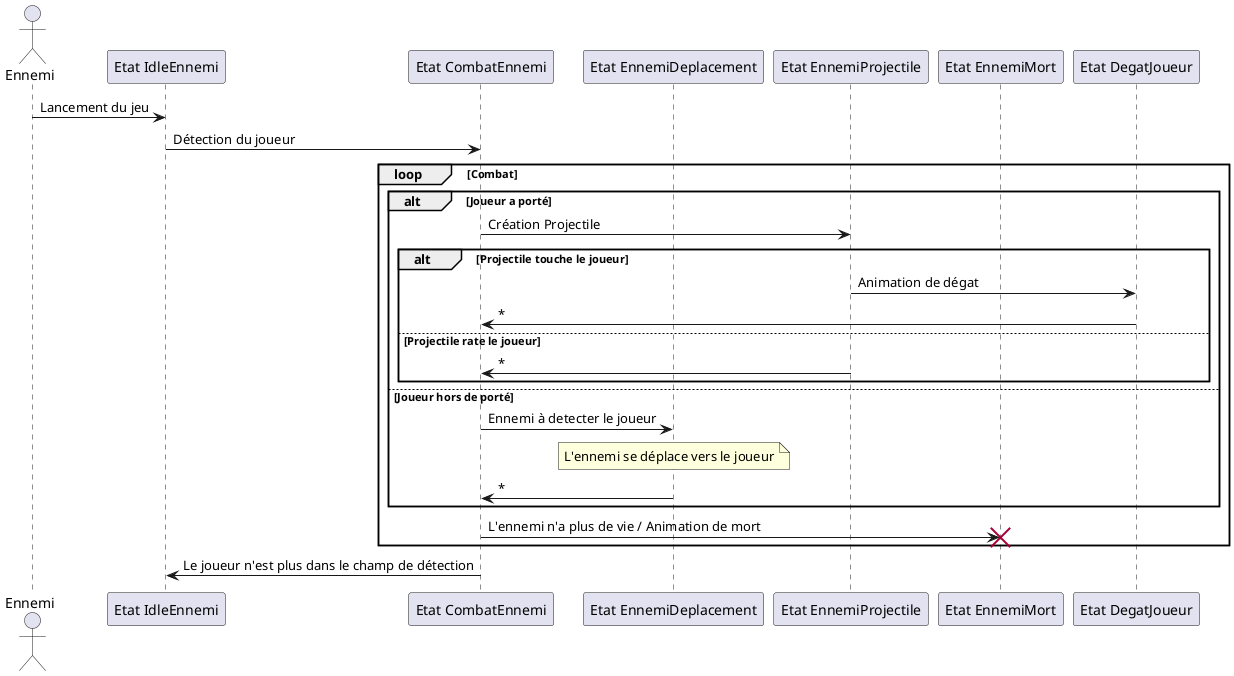@startuml Sequence_CombatEnnemi

/'Version simplifiée du diagramme de séquence de combat de l'ennemi'/

actor Ennemi

participant "Etat IdleEnnemi" as EtatIdleEnnemi
participant "Etat CombatEnnemi" as EtatCombatEnnemi
participant "Etat EnnemiDeplacement" as EtatEnnemiDeplacement
participant "Etat EnnemiProjectile" as EtatEnnemiProjectile
participant "Etat EnnemiMort" as EtatEnnemiMort
participant "Etat DegatJoueur" as EtatDegatJoueur

Ennemi -> EtatIdleEnnemi : Lancement du jeu
EtatIdleEnnemi -> EtatCombatEnnemi : Détection du joueur

loop Combat

    /' Soit l'ennemie avance vers le joueur, soit il attaque '/
    alt Joueur a porté
        EtatCombatEnnemi -> EtatEnnemiProjectile : Création Projectile
        alt Projectile touche le joueur
            EtatEnnemiProjectile -> EtatDegatJoueur : Animation de dégat
            EtatDegatJoueur -> EtatCombatEnnemi : *
        else Projectile rate le joueur
            EtatEnnemiProjectile -> EtatCombatEnnemi : *
        end
    else Joueur hors de porté
        EtatCombatEnnemi -> EtatEnnemiDeplacement : Ennemi à detecter le joueur
        note over EtatEnnemiDeplacement : L'ennemi se déplace vers le joueur
        EtatEnnemiDeplacement -> EtatCombatEnnemi : *
    end
    
    EtatCombatEnnemi -> EtatEnnemiMort !! : L'ennemi n'a plus de vie / Animation de mort
end

EtatCombatEnnemi -> EtatIdleEnnemi : Le joueur n'est plus dans le champ de détection


@enduml